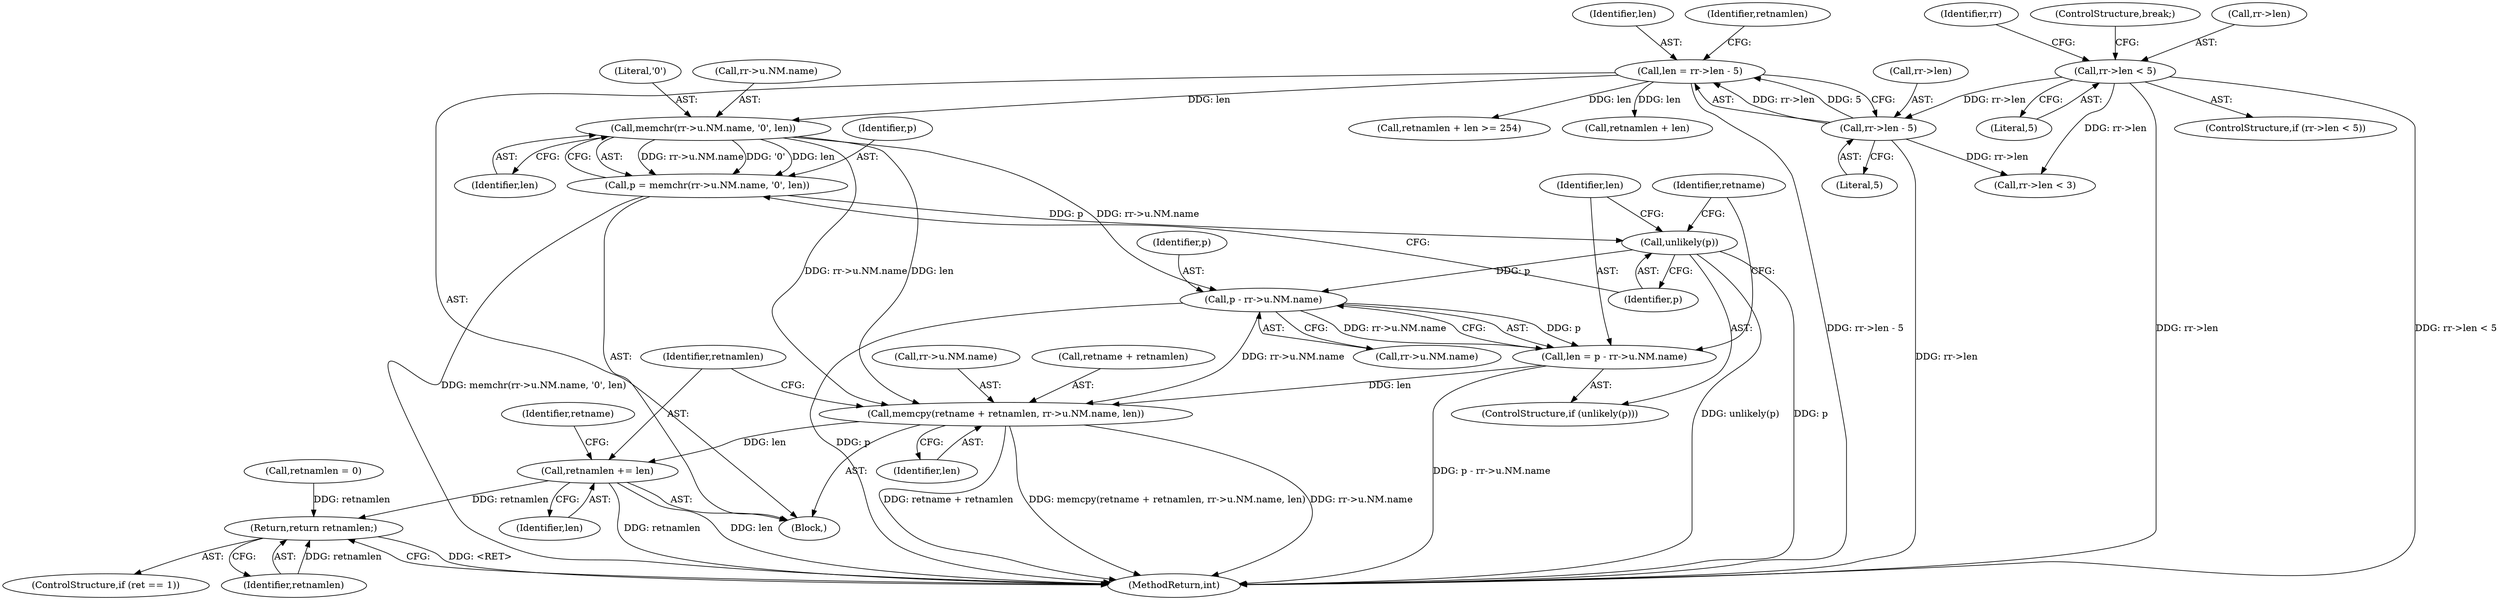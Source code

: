 digraph "0_linux_99d825822eade8d827a1817357cbf3f889a552d6@API" {
"1000355" [label="(Call,memcpy(retname + retnamlen, rr->u.NM.name, len))"];
"1000331" [label="(Call,memchr(rr->u.NM.name, '\0', len))"];
"1000311" [label="(Call,len = rr->len - 5)"];
"1000313" [label="(Call,rr->len - 5)"];
"1000273" [label="(Call,rr->len < 5)"];
"1000346" [label="(Call,p - rr->u.NM.name)"];
"1000342" [label="(Call,unlikely(p))"];
"1000329" [label="(Call,p = memchr(rr->u.NM.name, '\0', len))"];
"1000344" [label="(Call,len = p - rr->u.NM.name)"];
"1000367" [label="(Call,retnamlen += len)"];
"1000399" [label="(Return,return retnamlen;)"];
"1000209" [label="(Block,)"];
"1000116" [label="(Call,retnamlen = 0)"];
"1000330" [label="(Identifier,p)"];
"1000400" [label="(Identifier,retnamlen)"];
"1000359" [label="(Call,rr->u.NM.name)"];
"1000366" [label="(Identifier,len)"];
"1000321" [label="(Identifier,retnamlen)"];
"1000348" [label="(Call,rr->u.NM.name)"];
"1000372" [label="(Identifier,retname)"];
"1000329" [label="(Call,p = memchr(rr->u.NM.name, '\0', len))"];
"1000168" [label="(Call,rr->len < 3)"];
"1000277" [label="(Literal,5)"];
"1000313" [label="(Call,rr->len - 5)"];
"1000367" [label="(Call,retnamlen += len)"];
"1000368" [label="(Identifier,retnamlen)"];
"1000343" [label="(Identifier,p)"];
"1000342" [label="(Call,unlikely(p))"];
"1000314" [label="(Call,rr->len)"];
"1000399" [label="(Return,return retnamlen;)"];
"1000357" [label="(Identifier,retname)"];
"1000344" [label="(Call,len = p - rr->u.NM.name)"];
"1000272" [label="(ControlStructure,if (rr->len < 5))"];
"1000369" [label="(Identifier,len)"];
"1000311" [label="(Call,len = rr->len - 5)"];
"1000395" [label="(ControlStructure,if (ret == 1))"];
"1000341" [label="(ControlStructure,if (unlikely(p)))"];
"1000345" [label="(Identifier,len)"];
"1000273" [label="(Call,rr->len < 5)"];
"1000356" [label="(Call,retname + retnamlen)"];
"1000332" [label="(Call,rr->u.NM.name)"];
"1000284" [label="(Identifier,rr)"];
"1000346" [label="(Call,p - rr->u.NM.name)"];
"1000319" [label="(Call,retnamlen + len >= 254)"];
"1000331" [label="(Call,memchr(rr->u.NM.name, '\0', len))"];
"1000312" [label="(Identifier,len)"];
"1000340" [label="(Identifier,len)"];
"1000317" [label="(Literal,5)"];
"1000355" [label="(Call,memcpy(retname + retnamlen, rr->u.NM.name, len))"];
"1000278" [label="(ControlStructure,break;)"];
"1000347" [label="(Identifier,p)"];
"1000339" [label="(Literal,'\0')"];
"1000274" [label="(Call,rr->len)"];
"1000320" [label="(Call,retnamlen + len)"];
"1000414" [label="(MethodReturn,int)"];
"1000355" -> "1000209"  [label="AST: "];
"1000355" -> "1000366"  [label="CFG: "];
"1000356" -> "1000355"  [label="AST: "];
"1000359" -> "1000355"  [label="AST: "];
"1000366" -> "1000355"  [label="AST: "];
"1000368" -> "1000355"  [label="CFG: "];
"1000355" -> "1000414"  [label="DDG: retname + retnamlen"];
"1000355" -> "1000414"  [label="DDG: memcpy(retname + retnamlen, rr->u.NM.name, len)"];
"1000355" -> "1000414"  [label="DDG: rr->u.NM.name"];
"1000331" -> "1000355"  [label="DDG: rr->u.NM.name"];
"1000331" -> "1000355"  [label="DDG: len"];
"1000346" -> "1000355"  [label="DDG: rr->u.NM.name"];
"1000344" -> "1000355"  [label="DDG: len"];
"1000355" -> "1000367"  [label="DDG: len"];
"1000331" -> "1000329"  [label="AST: "];
"1000331" -> "1000340"  [label="CFG: "];
"1000332" -> "1000331"  [label="AST: "];
"1000339" -> "1000331"  [label="AST: "];
"1000340" -> "1000331"  [label="AST: "];
"1000329" -> "1000331"  [label="CFG: "];
"1000331" -> "1000329"  [label="DDG: rr->u.NM.name"];
"1000331" -> "1000329"  [label="DDG: '\0'"];
"1000331" -> "1000329"  [label="DDG: len"];
"1000311" -> "1000331"  [label="DDG: len"];
"1000331" -> "1000346"  [label="DDG: rr->u.NM.name"];
"1000311" -> "1000209"  [label="AST: "];
"1000311" -> "1000313"  [label="CFG: "];
"1000312" -> "1000311"  [label="AST: "];
"1000313" -> "1000311"  [label="AST: "];
"1000321" -> "1000311"  [label="CFG: "];
"1000311" -> "1000414"  [label="DDG: rr->len - 5"];
"1000313" -> "1000311"  [label="DDG: rr->len"];
"1000313" -> "1000311"  [label="DDG: 5"];
"1000311" -> "1000319"  [label="DDG: len"];
"1000311" -> "1000320"  [label="DDG: len"];
"1000313" -> "1000317"  [label="CFG: "];
"1000314" -> "1000313"  [label="AST: "];
"1000317" -> "1000313"  [label="AST: "];
"1000313" -> "1000414"  [label="DDG: rr->len"];
"1000313" -> "1000168"  [label="DDG: rr->len"];
"1000273" -> "1000313"  [label="DDG: rr->len"];
"1000273" -> "1000272"  [label="AST: "];
"1000273" -> "1000277"  [label="CFG: "];
"1000274" -> "1000273"  [label="AST: "];
"1000277" -> "1000273"  [label="AST: "];
"1000278" -> "1000273"  [label="CFG: "];
"1000284" -> "1000273"  [label="CFG: "];
"1000273" -> "1000414"  [label="DDG: rr->len"];
"1000273" -> "1000414"  [label="DDG: rr->len < 5"];
"1000273" -> "1000168"  [label="DDG: rr->len"];
"1000346" -> "1000344"  [label="AST: "];
"1000346" -> "1000348"  [label="CFG: "];
"1000347" -> "1000346"  [label="AST: "];
"1000348" -> "1000346"  [label="AST: "];
"1000344" -> "1000346"  [label="CFG: "];
"1000346" -> "1000414"  [label="DDG: p"];
"1000346" -> "1000344"  [label="DDG: p"];
"1000346" -> "1000344"  [label="DDG: rr->u.NM.name"];
"1000342" -> "1000346"  [label="DDG: p"];
"1000342" -> "1000341"  [label="AST: "];
"1000342" -> "1000343"  [label="CFG: "];
"1000343" -> "1000342"  [label="AST: "];
"1000345" -> "1000342"  [label="CFG: "];
"1000357" -> "1000342"  [label="CFG: "];
"1000342" -> "1000414"  [label="DDG: p"];
"1000342" -> "1000414"  [label="DDG: unlikely(p)"];
"1000329" -> "1000342"  [label="DDG: p"];
"1000329" -> "1000209"  [label="AST: "];
"1000330" -> "1000329"  [label="AST: "];
"1000343" -> "1000329"  [label="CFG: "];
"1000329" -> "1000414"  [label="DDG: memchr(rr->u.NM.name, '\0', len)"];
"1000344" -> "1000341"  [label="AST: "];
"1000345" -> "1000344"  [label="AST: "];
"1000357" -> "1000344"  [label="CFG: "];
"1000344" -> "1000414"  [label="DDG: p - rr->u.NM.name"];
"1000367" -> "1000209"  [label="AST: "];
"1000367" -> "1000369"  [label="CFG: "];
"1000368" -> "1000367"  [label="AST: "];
"1000369" -> "1000367"  [label="AST: "];
"1000372" -> "1000367"  [label="CFG: "];
"1000367" -> "1000414"  [label="DDG: len"];
"1000367" -> "1000414"  [label="DDG: retnamlen"];
"1000367" -> "1000399"  [label="DDG: retnamlen"];
"1000399" -> "1000395"  [label="AST: "];
"1000399" -> "1000400"  [label="CFG: "];
"1000400" -> "1000399"  [label="AST: "];
"1000414" -> "1000399"  [label="CFG: "];
"1000399" -> "1000414"  [label="DDG: <RET>"];
"1000400" -> "1000399"  [label="DDG: retnamlen"];
"1000116" -> "1000399"  [label="DDG: retnamlen"];
}
